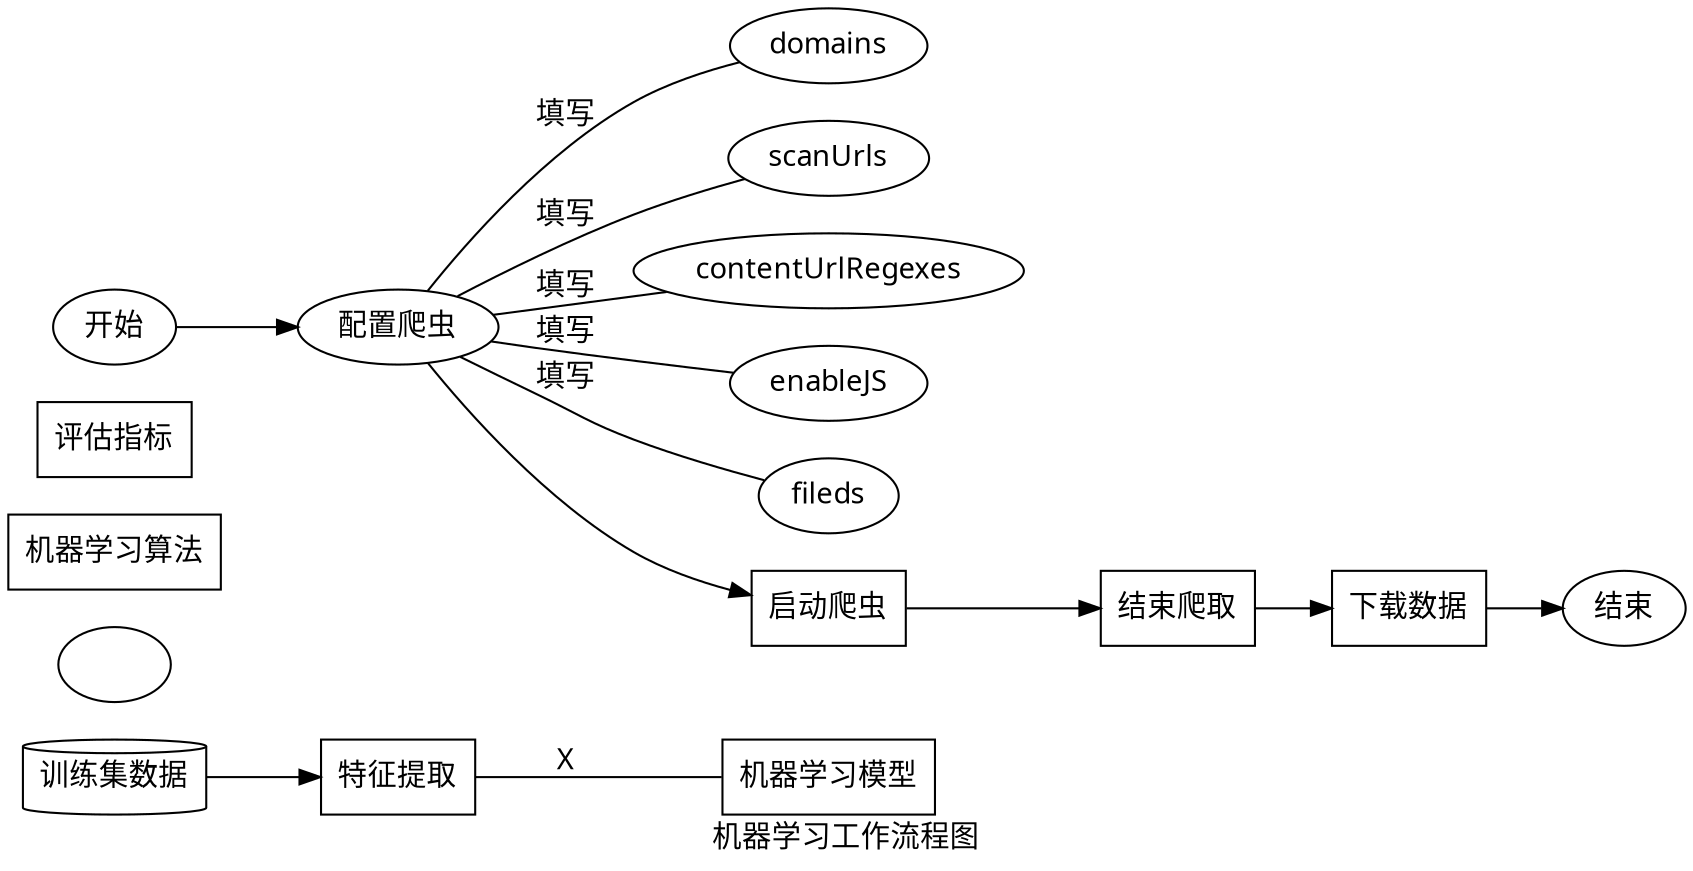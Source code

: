 digraph a{
// 影响图片级别的字体
graph [fontname="Microsoft YaHei"];

// 影响节点中的文字字体
node [fontname="Microsoft YaHei"];

// 影响箭头或线条上的文字字体
edge [fontname="Microsoft YaHei"];

label="机器学习工作流程图"
fontname="Microsoft YaHei"
rankdir="LR"

// diamond 菱形; box 矩形; circle 圆形;

"训练集数据" [shape="cylinder"];

"特征提取" [shape="box"];

"机器学习模型" [shape="box"];

"";

"机器学习算法" [shape="box"];

"评估指标" [shape="box"];


"训练集数据" -> "特征提取";
"特征提取" -> "机器学习模型" [label="X", arrowhead="none"];


"配置爬虫" -> "domains" [label="填写", arrowhead="none"];
"配置爬虫" -> "scanUrls" [label="填写", arrowhead="none"];
"配置爬虫" -> "contentUrlRegexes" [label="填写", arrowhead="none"];
"配置爬虫" -> "enableJS" [label="填写", arrowhead="none"];
"配置爬虫" -> "fileds" [label="填写", arrowhead="none"];

"启动爬虫" [shape="box"];

"结束爬取" [shape="box"];

"下载数据" [shape="box"];

"开始" -> "配置爬虫" -> "启动爬虫" -> "结束爬取" -> "下载数据" -> "结束";
}